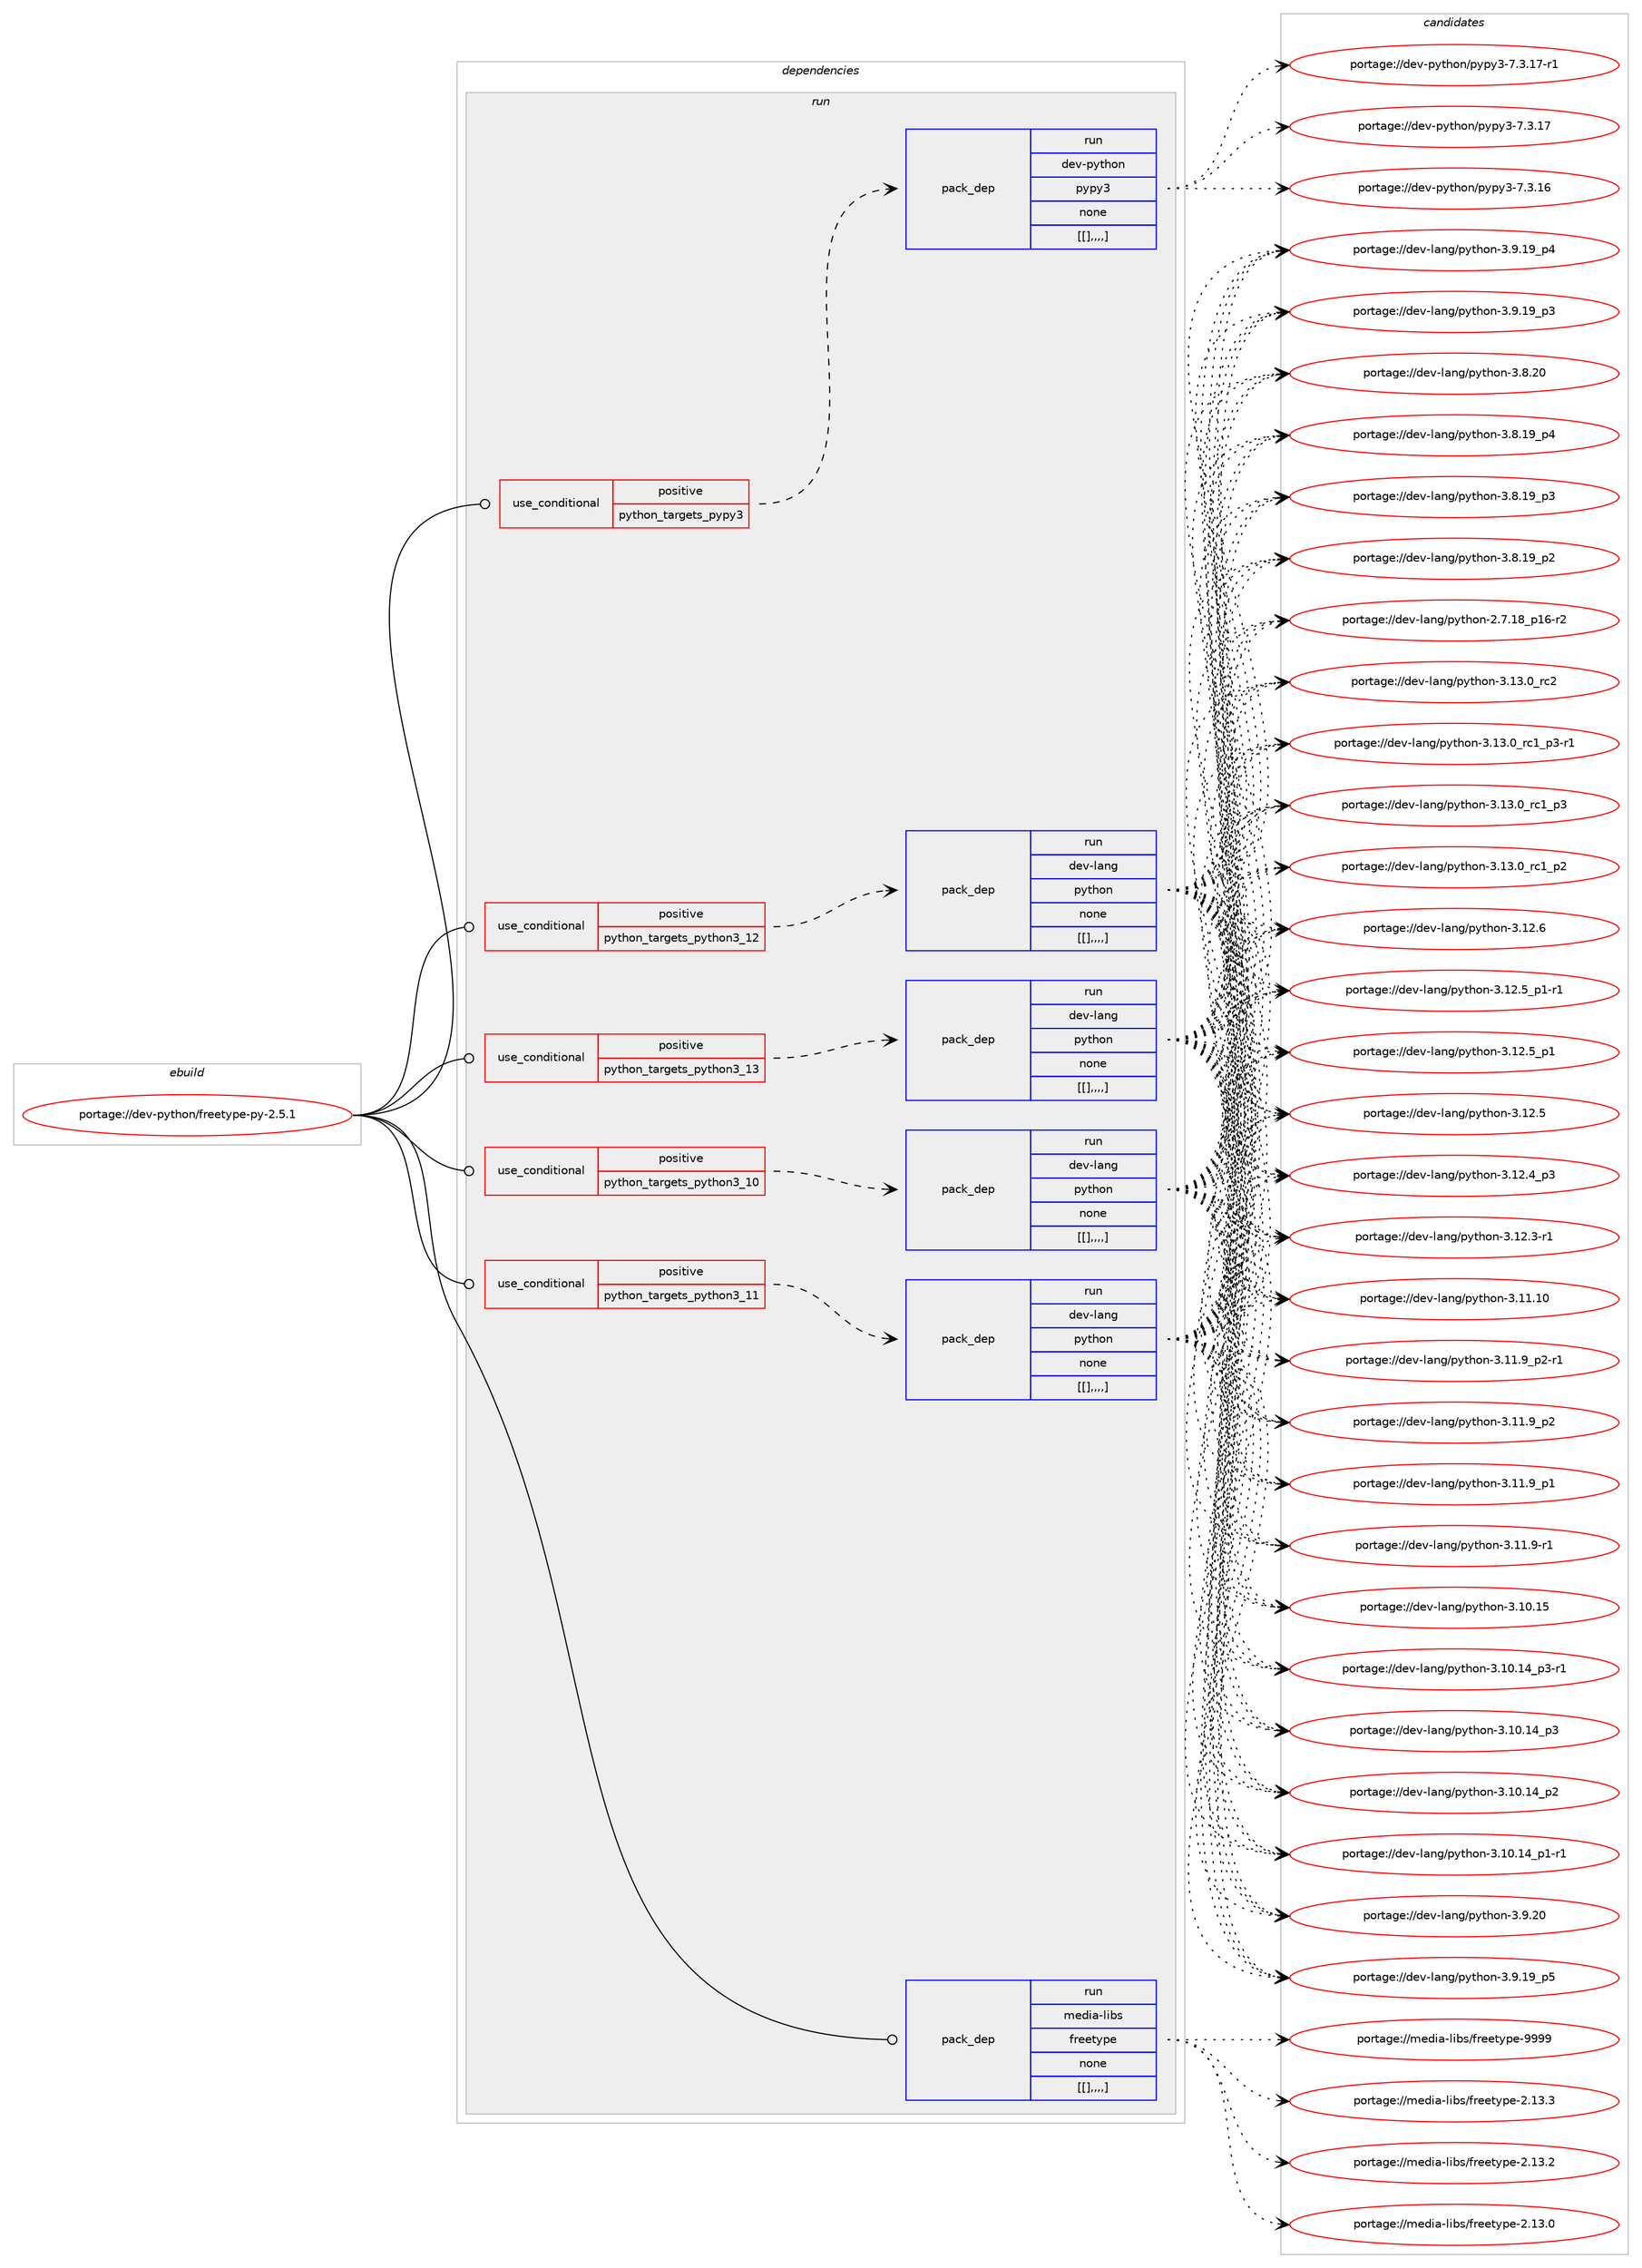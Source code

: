 digraph prolog {

# *************
# Graph options
# *************

newrank=true;
concentrate=true;
compound=true;
graph [rankdir=LR,fontname=Helvetica,fontsize=10,ranksep=1.5];#, ranksep=2.5, nodesep=0.2];
edge  [arrowhead=vee];
node  [fontname=Helvetica,fontsize=10];

# **********
# The ebuild
# **********

subgraph cluster_leftcol {
color=gray;
label=<<i>ebuild</i>>;
id [label="portage://dev-python/freetype-py-2.5.1", color=red, width=4, href="../dev-python/freetype-py-2.5.1.svg"];
}

# ****************
# The dependencies
# ****************

subgraph cluster_midcol {
color=gray;
label=<<i>dependencies</i>>;
subgraph cluster_compile {
fillcolor="#eeeeee";
style=filled;
label=<<i>compile</i>>;
}
subgraph cluster_compileandrun {
fillcolor="#eeeeee";
style=filled;
label=<<i>compile and run</i>>;
}
subgraph cluster_run {
fillcolor="#eeeeee";
style=filled;
label=<<i>run</i>>;
subgraph cond33526 {
dependency147646 [label=<<TABLE BORDER="0" CELLBORDER="1" CELLSPACING="0" CELLPADDING="4"><TR><TD ROWSPAN="3" CELLPADDING="10">use_conditional</TD></TR><TR><TD>positive</TD></TR><TR><TD>python_targets_pypy3</TD></TR></TABLE>>, shape=none, color=red];
subgraph pack112902 {
dependency147647 [label=<<TABLE BORDER="0" CELLBORDER="1" CELLSPACING="0" CELLPADDING="4" WIDTH="220"><TR><TD ROWSPAN="6" CELLPADDING="30">pack_dep</TD></TR><TR><TD WIDTH="110">run</TD></TR><TR><TD>dev-python</TD></TR><TR><TD>pypy3</TD></TR><TR><TD>none</TD></TR><TR><TD>[[],,,,]</TD></TR></TABLE>>, shape=none, color=blue];
}
dependency147646:e -> dependency147647:w [weight=20,style="dashed",arrowhead="vee"];
}
id:e -> dependency147646:w [weight=20,style="solid",arrowhead="odot"];
subgraph cond33527 {
dependency147648 [label=<<TABLE BORDER="0" CELLBORDER="1" CELLSPACING="0" CELLPADDING="4"><TR><TD ROWSPAN="3" CELLPADDING="10">use_conditional</TD></TR><TR><TD>positive</TD></TR><TR><TD>python_targets_python3_10</TD></TR></TABLE>>, shape=none, color=red];
subgraph pack112903 {
dependency147649 [label=<<TABLE BORDER="0" CELLBORDER="1" CELLSPACING="0" CELLPADDING="4" WIDTH="220"><TR><TD ROWSPAN="6" CELLPADDING="30">pack_dep</TD></TR><TR><TD WIDTH="110">run</TD></TR><TR><TD>dev-lang</TD></TR><TR><TD>python</TD></TR><TR><TD>none</TD></TR><TR><TD>[[],,,,]</TD></TR></TABLE>>, shape=none, color=blue];
}
dependency147648:e -> dependency147649:w [weight=20,style="dashed",arrowhead="vee"];
}
id:e -> dependency147648:w [weight=20,style="solid",arrowhead="odot"];
subgraph cond33528 {
dependency147650 [label=<<TABLE BORDER="0" CELLBORDER="1" CELLSPACING="0" CELLPADDING="4"><TR><TD ROWSPAN="3" CELLPADDING="10">use_conditional</TD></TR><TR><TD>positive</TD></TR><TR><TD>python_targets_python3_11</TD></TR></TABLE>>, shape=none, color=red];
subgraph pack112904 {
dependency147651 [label=<<TABLE BORDER="0" CELLBORDER="1" CELLSPACING="0" CELLPADDING="4" WIDTH="220"><TR><TD ROWSPAN="6" CELLPADDING="30">pack_dep</TD></TR><TR><TD WIDTH="110">run</TD></TR><TR><TD>dev-lang</TD></TR><TR><TD>python</TD></TR><TR><TD>none</TD></TR><TR><TD>[[],,,,]</TD></TR></TABLE>>, shape=none, color=blue];
}
dependency147650:e -> dependency147651:w [weight=20,style="dashed",arrowhead="vee"];
}
id:e -> dependency147650:w [weight=20,style="solid",arrowhead="odot"];
subgraph cond33529 {
dependency147652 [label=<<TABLE BORDER="0" CELLBORDER="1" CELLSPACING="0" CELLPADDING="4"><TR><TD ROWSPAN="3" CELLPADDING="10">use_conditional</TD></TR><TR><TD>positive</TD></TR><TR><TD>python_targets_python3_12</TD></TR></TABLE>>, shape=none, color=red];
subgraph pack112905 {
dependency147653 [label=<<TABLE BORDER="0" CELLBORDER="1" CELLSPACING="0" CELLPADDING="4" WIDTH="220"><TR><TD ROWSPAN="6" CELLPADDING="30">pack_dep</TD></TR><TR><TD WIDTH="110">run</TD></TR><TR><TD>dev-lang</TD></TR><TR><TD>python</TD></TR><TR><TD>none</TD></TR><TR><TD>[[],,,,]</TD></TR></TABLE>>, shape=none, color=blue];
}
dependency147652:e -> dependency147653:w [weight=20,style="dashed",arrowhead="vee"];
}
id:e -> dependency147652:w [weight=20,style="solid",arrowhead="odot"];
subgraph cond33530 {
dependency147654 [label=<<TABLE BORDER="0" CELLBORDER="1" CELLSPACING="0" CELLPADDING="4"><TR><TD ROWSPAN="3" CELLPADDING="10">use_conditional</TD></TR><TR><TD>positive</TD></TR><TR><TD>python_targets_python3_13</TD></TR></TABLE>>, shape=none, color=red];
subgraph pack112906 {
dependency147655 [label=<<TABLE BORDER="0" CELLBORDER="1" CELLSPACING="0" CELLPADDING="4" WIDTH="220"><TR><TD ROWSPAN="6" CELLPADDING="30">pack_dep</TD></TR><TR><TD WIDTH="110">run</TD></TR><TR><TD>dev-lang</TD></TR><TR><TD>python</TD></TR><TR><TD>none</TD></TR><TR><TD>[[],,,,]</TD></TR></TABLE>>, shape=none, color=blue];
}
dependency147654:e -> dependency147655:w [weight=20,style="dashed",arrowhead="vee"];
}
id:e -> dependency147654:w [weight=20,style="solid",arrowhead="odot"];
subgraph pack112907 {
dependency147656 [label=<<TABLE BORDER="0" CELLBORDER="1" CELLSPACING="0" CELLPADDING="4" WIDTH="220"><TR><TD ROWSPAN="6" CELLPADDING="30">pack_dep</TD></TR><TR><TD WIDTH="110">run</TD></TR><TR><TD>media-libs</TD></TR><TR><TD>freetype</TD></TR><TR><TD>none</TD></TR><TR><TD>[[],,,,]</TD></TR></TABLE>>, shape=none, color=blue];
}
id:e -> dependency147656:w [weight=20,style="solid",arrowhead="odot"];
}
}

# **************
# The candidates
# **************

subgraph cluster_choices {
rank=same;
color=gray;
label=<<i>candidates</i>>;

subgraph choice112902 {
color=black;
nodesep=1;
choice100101118451121211161041111104711212111212151455546514649554511449 [label="portage://dev-python/pypy3-7.3.17-r1", color=red, width=4,href="../dev-python/pypy3-7.3.17-r1.svg"];
choice10010111845112121116104111110471121211121215145554651464955 [label="portage://dev-python/pypy3-7.3.17", color=red, width=4,href="../dev-python/pypy3-7.3.17.svg"];
choice10010111845112121116104111110471121211121215145554651464954 [label="portage://dev-python/pypy3-7.3.16", color=red, width=4,href="../dev-python/pypy3-7.3.16.svg"];
dependency147647:e -> choice100101118451121211161041111104711212111212151455546514649554511449:w [style=dotted,weight="100"];
dependency147647:e -> choice10010111845112121116104111110471121211121215145554651464955:w [style=dotted,weight="100"];
dependency147647:e -> choice10010111845112121116104111110471121211121215145554651464954:w [style=dotted,weight="100"];
}
subgraph choice112903 {
color=black;
nodesep=1;
choice10010111845108971101034711212111610411111045514649514648951149950 [label="portage://dev-lang/python-3.13.0_rc2", color=red, width=4,href="../dev-lang/python-3.13.0_rc2.svg"];
choice1001011184510897110103471121211161041111104551464951464895114994995112514511449 [label="portage://dev-lang/python-3.13.0_rc1_p3-r1", color=red, width=4,href="../dev-lang/python-3.13.0_rc1_p3-r1.svg"];
choice100101118451089711010347112121116104111110455146495146489511499499511251 [label="portage://dev-lang/python-3.13.0_rc1_p3", color=red, width=4,href="../dev-lang/python-3.13.0_rc1_p3.svg"];
choice100101118451089711010347112121116104111110455146495146489511499499511250 [label="portage://dev-lang/python-3.13.0_rc1_p2", color=red, width=4,href="../dev-lang/python-3.13.0_rc1_p2.svg"];
choice10010111845108971101034711212111610411111045514649504654 [label="portage://dev-lang/python-3.12.6", color=red, width=4,href="../dev-lang/python-3.12.6.svg"];
choice1001011184510897110103471121211161041111104551464950465395112494511449 [label="portage://dev-lang/python-3.12.5_p1-r1", color=red, width=4,href="../dev-lang/python-3.12.5_p1-r1.svg"];
choice100101118451089711010347112121116104111110455146495046539511249 [label="portage://dev-lang/python-3.12.5_p1", color=red, width=4,href="../dev-lang/python-3.12.5_p1.svg"];
choice10010111845108971101034711212111610411111045514649504653 [label="portage://dev-lang/python-3.12.5", color=red, width=4,href="../dev-lang/python-3.12.5.svg"];
choice100101118451089711010347112121116104111110455146495046529511251 [label="portage://dev-lang/python-3.12.4_p3", color=red, width=4,href="../dev-lang/python-3.12.4_p3.svg"];
choice100101118451089711010347112121116104111110455146495046514511449 [label="portage://dev-lang/python-3.12.3-r1", color=red, width=4,href="../dev-lang/python-3.12.3-r1.svg"];
choice1001011184510897110103471121211161041111104551464949464948 [label="portage://dev-lang/python-3.11.10", color=red, width=4,href="../dev-lang/python-3.11.10.svg"];
choice1001011184510897110103471121211161041111104551464949465795112504511449 [label="portage://dev-lang/python-3.11.9_p2-r1", color=red, width=4,href="../dev-lang/python-3.11.9_p2-r1.svg"];
choice100101118451089711010347112121116104111110455146494946579511250 [label="portage://dev-lang/python-3.11.9_p2", color=red, width=4,href="../dev-lang/python-3.11.9_p2.svg"];
choice100101118451089711010347112121116104111110455146494946579511249 [label="portage://dev-lang/python-3.11.9_p1", color=red, width=4,href="../dev-lang/python-3.11.9_p1.svg"];
choice100101118451089711010347112121116104111110455146494946574511449 [label="portage://dev-lang/python-3.11.9-r1", color=red, width=4,href="../dev-lang/python-3.11.9-r1.svg"];
choice1001011184510897110103471121211161041111104551464948464953 [label="portage://dev-lang/python-3.10.15", color=red, width=4,href="../dev-lang/python-3.10.15.svg"];
choice100101118451089711010347112121116104111110455146494846495295112514511449 [label="portage://dev-lang/python-3.10.14_p3-r1", color=red, width=4,href="../dev-lang/python-3.10.14_p3-r1.svg"];
choice10010111845108971101034711212111610411111045514649484649529511251 [label="portage://dev-lang/python-3.10.14_p3", color=red, width=4,href="../dev-lang/python-3.10.14_p3.svg"];
choice10010111845108971101034711212111610411111045514649484649529511250 [label="portage://dev-lang/python-3.10.14_p2", color=red, width=4,href="../dev-lang/python-3.10.14_p2.svg"];
choice100101118451089711010347112121116104111110455146494846495295112494511449 [label="portage://dev-lang/python-3.10.14_p1-r1", color=red, width=4,href="../dev-lang/python-3.10.14_p1-r1.svg"];
choice10010111845108971101034711212111610411111045514657465048 [label="portage://dev-lang/python-3.9.20", color=red, width=4,href="../dev-lang/python-3.9.20.svg"];
choice100101118451089711010347112121116104111110455146574649579511253 [label="portage://dev-lang/python-3.9.19_p5", color=red, width=4,href="../dev-lang/python-3.9.19_p5.svg"];
choice100101118451089711010347112121116104111110455146574649579511252 [label="portage://dev-lang/python-3.9.19_p4", color=red, width=4,href="../dev-lang/python-3.9.19_p4.svg"];
choice100101118451089711010347112121116104111110455146574649579511251 [label="portage://dev-lang/python-3.9.19_p3", color=red, width=4,href="../dev-lang/python-3.9.19_p3.svg"];
choice10010111845108971101034711212111610411111045514656465048 [label="portage://dev-lang/python-3.8.20", color=red, width=4,href="../dev-lang/python-3.8.20.svg"];
choice100101118451089711010347112121116104111110455146564649579511252 [label="portage://dev-lang/python-3.8.19_p4", color=red, width=4,href="../dev-lang/python-3.8.19_p4.svg"];
choice100101118451089711010347112121116104111110455146564649579511251 [label="portage://dev-lang/python-3.8.19_p3", color=red, width=4,href="../dev-lang/python-3.8.19_p3.svg"];
choice100101118451089711010347112121116104111110455146564649579511250 [label="portage://dev-lang/python-3.8.19_p2", color=red, width=4,href="../dev-lang/python-3.8.19_p2.svg"];
choice100101118451089711010347112121116104111110455046554649569511249544511450 [label="portage://dev-lang/python-2.7.18_p16-r2", color=red, width=4,href="../dev-lang/python-2.7.18_p16-r2.svg"];
dependency147649:e -> choice10010111845108971101034711212111610411111045514649514648951149950:w [style=dotted,weight="100"];
dependency147649:e -> choice1001011184510897110103471121211161041111104551464951464895114994995112514511449:w [style=dotted,weight="100"];
dependency147649:e -> choice100101118451089711010347112121116104111110455146495146489511499499511251:w [style=dotted,weight="100"];
dependency147649:e -> choice100101118451089711010347112121116104111110455146495146489511499499511250:w [style=dotted,weight="100"];
dependency147649:e -> choice10010111845108971101034711212111610411111045514649504654:w [style=dotted,weight="100"];
dependency147649:e -> choice1001011184510897110103471121211161041111104551464950465395112494511449:w [style=dotted,weight="100"];
dependency147649:e -> choice100101118451089711010347112121116104111110455146495046539511249:w [style=dotted,weight="100"];
dependency147649:e -> choice10010111845108971101034711212111610411111045514649504653:w [style=dotted,weight="100"];
dependency147649:e -> choice100101118451089711010347112121116104111110455146495046529511251:w [style=dotted,weight="100"];
dependency147649:e -> choice100101118451089711010347112121116104111110455146495046514511449:w [style=dotted,weight="100"];
dependency147649:e -> choice1001011184510897110103471121211161041111104551464949464948:w [style=dotted,weight="100"];
dependency147649:e -> choice1001011184510897110103471121211161041111104551464949465795112504511449:w [style=dotted,weight="100"];
dependency147649:e -> choice100101118451089711010347112121116104111110455146494946579511250:w [style=dotted,weight="100"];
dependency147649:e -> choice100101118451089711010347112121116104111110455146494946579511249:w [style=dotted,weight="100"];
dependency147649:e -> choice100101118451089711010347112121116104111110455146494946574511449:w [style=dotted,weight="100"];
dependency147649:e -> choice1001011184510897110103471121211161041111104551464948464953:w [style=dotted,weight="100"];
dependency147649:e -> choice100101118451089711010347112121116104111110455146494846495295112514511449:w [style=dotted,weight="100"];
dependency147649:e -> choice10010111845108971101034711212111610411111045514649484649529511251:w [style=dotted,weight="100"];
dependency147649:e -> choice10010111845108971101034711212111610411111045514649484649529511250:w [style=dotted,weight="100"];
dependency147649:e -> choice100101118451089711010347112121116104111110455146494846495295112494511449:w [style=dotted,weight="100"];
dependency147649:e -> choice10010111845108971101034711212111610411111045514657465048:w [style=dotted,weight="100"];
dependency147649:e -> choice100101118451089711010347112121116104111110455146574649579511253:w [style=dotted,weight="100"];
dependency147649:e -> choice100101118451089711010347112121116104111110455146574649579511252:w [style=dotted,weight="100"];
dependency147649:e -> choice100101118451089711010347112121116104111110455146574649579511251:w [style=dotted,weight="100"];
dependency147649:e -> choice10010111845108971101034711212111610411111045514656465048:w [style=dotted,weight="100"];
dependency147649:e -> choice100101118451089711010347112121116104111110455146564649579511252:w [style=dotted,weight="100"];
dependency147649:e -> choice100101118451089711010347112121116104111110455146564649579511251:w [style=dotted,weight="100"];
dependency147649:e -> choice100101118451089711010347112121116104111110455146564649579511250:w [style=dotted,weight="100"];
dependency147649:e -> choice100101118451089711010347112121116104111110455046554649569511249544511450:w [style=dotted,weight="100"];
}
subgraph choice112904 {
color=black;
nodesep=1;
choice10010111845108971101034711212111610411111045514649514648951149950 [label="portage://dev-lang/python-3.13.0_rc2", color=red, width=4,href="../dev-lang/python-3.13.0_rc2.svg"];
choice1001011184510897110103471121211161041111104551464951464895114994995112514511449 [label="portage://dev-lang/python-3.13.0_rc1_p3-r1", color=red, width=4,href="../dev-lang/python-3.13.0_rc1_p3-r1.svg"];
choice100101118451089711010347112121116104111110455146495146489511499499511251 [label="portage://dev-lang/python-3.13.0_rc1_p3", color=red, width=4,href="../dev-lang/python-3.13.0_rc1_p3.svg"];
choice100101118451089711010347112121116104111110455146495146489511499499511250 [label="portage://dev-lang/python-3.13.0_rc1_p2", color=red, width=4,href="../dev-lang/python-3.13.0_rc1_p2.svg"];
choice10010111845108971101034711212111610411111045514649504654 [label="portage://dev-lang/python-3.12.6", color=red, width=4,href="../dev-lang/python-3.12.6.svg"];
choice1001011184510897110103471121211161041111104551464950465395112494511449 [label="portage://dev-lang/python-3.12.5_p1-r1", color=red, width=4,href="../dev-lang/python-3.12.5_p1-r1.svg"];
choice100101118451089711010347112121116104111110455146495046539511249 [label="portage://dev-lang/python-3.12.5_p1", color=red, width=4,href="../dev-lang/python-3.12.5_p1.svg"];
choice10010111845108971101034711212111610411111045514649504653 [label="portage://dev-lang/python-3.12.5", color=red, width=4,href="../dev-lang/python-3.12.5.svg"];
choice100101118451089711010347112121116104111110455146495046529511251 [label="portage://dev-lang/python-3.12.4_p3", color=red, width=4,href="../dev-lang/python-3.12.4_p3.svg"];
choice100101118451089711010347112121116104111110455146495046514511449 [label="portage://dev-lang/python-3.12.3-r1", color=red, width=4,href="../dev-lang/python-3.12.3-r1.svg"];
choice1001011184510897110103471121211161041111104551464949464948 [label="portage://dev-lang/python-3.11.10", color=red, width=4,href="../dev-lang/python-3.11.10.svg"];
choice1001011184510897110103471121211161041111104551464949465795112504511449 [label="portage://dev-lang/python-3.11.9_p2-r1", color=red, width=4,href="../dev-lang/python-3.11.9_p2-r1.svg"];
choice100101118451089711010347112121116104111110455146494946579511250 [label="portage://dev-lang/python-3.11.9_p2", color=red, width=4,href="../dev-lang/python-3.11.9_p2.svg"];
choice100101118451089711010347112121116104111110455146494946579511249 [label="portage://dev-lang/python-3.11.9_p1", color=red, width=4,href="../dev-lang/python-3.11.9_p1.svg"];
choice100101118451089711010347112121116104111110455146494946574511449 [label="portage://dev-lang/python-3.11.9-r1", color=red, width=4,href="../dev-lang/python-3.11.9-r1.svg"];
choice1001011184510897110103471121211161041111104551464948464953 [label="portage://dev-lang/python-3.10.15", color=red, width=4,href="../dev-lang/python-3.10.15.svg"];
choice100101118451089711010347112121116104111110455146494846495295112514511449 [label="portage://dev-lang/python-3.10.14_p3-r1", color=red, width=4,href="../dev-lang/python-3.10.14_p3-r1.svg"];
choice10010111845108971101034711212111610411111045514649484649529511251 [label="portage://dev-lang/python-3.10.14_p3", color=red, width=4,href="../dev-lang/python-3.10.14_p3.svg"];
choice10010111845108971101034711212111610411111045514649484649529511250 [label="portage://dev-lang/python-3.10.14_p2", color=red, width=4,href="../dev-lang/python-3.10.14_p2.svg"];
choice100101118451089711010347112121116104111110455146494846495295112494511449 [label="portage://dev-lang/python-3.10.14_p1-r1", color=red, width=4,href="../dev-lang/python-3.10.14_p1-r1.svg"];
choice10010111845108971101034711212111610411111045514657465048 [label="portage://dev-lang/python-3.9.20", color=red, width=4,href="../dev-lang/python-3.9.20.svg"];
choice100101118451089711010347112121116104111110455146574649579511253 [label="portage://dev-lang/python-3.9.19_p5", color=red, width=4,href="../dev-lang/python-3.9.19_p5.svg"];
choice100101118451089711010347112121116104111110455146574649579511252 [label="portage://dev-lang/python-3.9.19_p4", color=red, width=4,href="../dev-lang/python-3.9.19_p4.svg"];
choice100101118451089711010347112121116104111110455146574649579511251 [label="portage://dev-lang/python-3.9.19_p3", color=red, width=4,href="../dev-lang/python-3.9.19_p3.svg"];
choice10010111845108971101034711212111610411111045514656465048 [label="portage://dev-lang/python-3.8.20", color=red, width=4,href="../dev-lang/python-3.8.20.svg"];
choice100101118451089711010347112121116104111110455146564649579511252 [label="portage://dev-lang/python-3.8.19_p4", color=red, width=4,href="../dev-lang/python-3.8.19_p4.svg"];
choice100101118451089711010347112121116104111110455146564649579511251 [label="portage://dev-lang/python-3.8.19_p3", color=red, width=4,href="../dev-lang/python-3.8.19_p3.svg"];
choice100101118451089711010347112121116104111110455146564649579511250 [label="portage://dev-lang/python-3.8.19_p2", color=red, width=4,href="../dev-lang/python-3.8.19_p2.svg"];
choice100101118451089711010347112121116104111110455046554649569511249544511450 [label="portage://dev-lang/python-2.7.18_p16-r2", color=red, width=4,href="../dev-lang/python-2.7.18_p16-r2.svg"];
dependency147651:e -> choice10010111845108971101034711212111610411111045514649514648951149950:w [style=dotted,weight="100"];
dependency147651:e -> choice1001011184510897110103471121211161041111104551464951464895114994995112514511449:w [style=dotted,weight="100"];
dependency147651:e -> choice100101118451089711010347112121116104111110455146495146489511499499511251:w [style=dotted,weight="100"];
dependency147651:e -> choice100101118451089711010347112121116104111110455146495146489511499499511250:w [style=dotted,weight="100"];
dependency147651:e -> choice10010111845108971101034711212111610411111045514649504654:w [style=dotted,weight="100"];
dependency147651:e -> choice1001011184510897110103471121211161041111104551464950465395112494511449:w [style=dotted,weight="100"];
dependency147651:e -> choice100101118451089711010347112121116104111110455146495046539511249:w [style=dotted,weight="100"];
dependency147651:e -> choice10010111845108971101034711212111610411111045514649504653:w [style=dotted,weight="100"];
dependency147651:e -> choice100101118451089711010347112121116104111110455146495046529511251:w [style=dotted,weight="100"];
dependency147651:e -> choice100101118451089711010347112121116104111110455146495046514511449:w [style=dotted,weight="100"];
dependency147651:e -> choice1001011184510897110103471121211161041111104551464949464948:w [style=dotted,weight="100"];
dependency147651:e -> choice1001011184510897110103471121211161041111104551464949465795112504511449:w [style=dotted,weight="100"];
dependency147651:e -> choice100101118451089711010347112121116104111110455146494946579511250:w [style=dotted,weight="100"];
dependency147651:e -> choice100101118451089711010347112121116104111110455146494946579511249:w [style=dotted,weight="100"];
dependency147651:e -> choice100101118451089711010347112121116104111110455146494946574511449:w [style=dotted,weight="100"];
dependency147651:e -> choice1001011184510897110103471121211161041111104551464948464953:w [style=dotted,weight="100"];
dependency147651:e -> choice100101118451089711010347112121116104111110455146494846495295112514511449:w [style=dotted,weight="100"];
dependency147651:e -> choice10010111845108971101034711212111610411111045514649484649529511251:w [style=dotted,weight="100"];
dependency147651:e -> choice10010111845108971101034711212111610411111045514649484649529511250:w [style=dotted,weight="100"];
dependency147651:e -> choice100101118451089711010347112121116104111110455146494846495295112494511449:w [style=dotted,weight="100"];
dependency147651:e -> choice10010111845108971101034711212111610411111045514657465048:w [style=dotted,weight="100"];
dependency147651:e -> choice100101118451089711010347112121116104111110455146574649579511253:w [style=dotted,weight="100"];
dependency147651:e -> choice100101118451089711010347112121116104111110455146574649579511252:w [style=dotted,weight="100"];
dependency147651:e -> choice100101118451089711010347112121116104111110455146574649579511251:w [style=dotted,weight="100"];
dependency147651:e -> choice10010111845108971101034711212111610411111045514656465048:w [style=dotted,weight="100"];
dependency147651:e -> choice100101118451089711010347112121116104111110455146564649579511252:w [style=dotted,weight="100"];
dependency147651:e -> choice100101118451089711010347112121116104111110455146564649579511251:w [style=dotted,weight="100"];
dependency147651:e -> choice100101118451089711010347112121116104111110455146564649579511250:w [style=dotted,weight="100"];
dependency147651:e -> choice100101118451089711010347112121116104111110455046554649569511249544511450:w [style=dotted,weight="100"];
}
subgraph choice112905 {
color=black;
nodesep=1;
choice10010111845108971101034711212111610411111045514649514648951149950 [label="portage://dev-lang/python-3.13.0_rc2", color=red, width=4,href="../dev-lang/python-3.13.0_rc2.svg"];
choice1001011184510897110103471121211161041111104551464951464895114994995112514511449 [label="portage://dev-lang/python-3.13.0_rc1_p3-r1", color=red, width=4,href="../dev-lang/python-3.13.0_rc1_p3-r1.svg"];
choice100101118451089711010347112121116104111110455146495146489511499499511251 [label="portage://dev-lang/python-3.13.0_rc1_p3", color=red, width=4,href="../dev-lang/python-3.13.0_rc1_p3.svg"];
choice100101118451089711010347112121116104111110455146495146489511499499511250 [label="portage://dev-lang/python-3.13.0_rc1_p2", color=red, width=4,href="../dev-lang/python-3.13.0_rc1_p2.svg"];
choice10010111845108971101034711212111610411111045514649504654 [label="portage://dev-lang/python-3.12.6", color=red, width=4,href="../dev-lang/python-3.12.6.svg"];
choice1001011184510897110103471121211161041111104551464950465395112494511449 [label="portage://dev-lang/python-3.12.5_p1-r1", color=red, width=4,href="../dev-lang/python-3.12.5_p1-r1.svg"];
choice100101118451089711010347112121116104111110455146495046539511249 [label="portage://dev-lang/python-3.12.5_p1", color=red, width=4,href="../dev-lang/python-3.12.5_p1.svg"];
choice10010111845108971101034711212111610411111045514649504653 [label="portage://dev-lang/python-3.12.5", color=red, width=4,href="../dev-lang/python-3.12.5.svg"];
choice100101118451089711010347112121116104111110455146495046529511251 [label="portage://dev-lang/python-3.12.4_p3", color=red, width=4,href="../dev-lang/python-3.12.4_p3.svg"];
choice100101118451089711010347112121116104111110455146495046514511449 [label="portage://dev-lang/python-3.12.3-r1", color=red, width=4,href="../dev-lang/python-3.12.3-r1.svg"];
choice1001011184510897110103471121211161041111104551464949464948 [label="portage://dev-lang/python-3.11.10", color=red, width=4,href="../dev-lang/python-3.11.10.svg"];
choice1001011184510897110103471121211161041111104551464949465795112504511449 [label="portage://dev-lang/python-3.11.9_p2-r1", color=red, width=4,href="../dev-lang/python-3.11.9_p2-r1.svg"];
choice100101118451089711010347112121116104111110455146494946579511250 [label="portage://dev-lang/python-3.11.9_p2", color=red, width=4,href="../dev-lang/python-3.11.9_p2.svg"];
choice100101118451089711010347112121116104111110455146494946579511249 [label="portage://dev-lang/python-3.11.9_p1", color=red, width=4,href="../dev-lang/python-3.11.9_p1.svg"];
choice100101118451089711010347112121116104111110455146494946574511449 [label="portage://dev-lang/python-3.11.9-r1", color=red, width=4,href="../dev-lang/python-3.11.9-r1.svg"];
choice1001011184510897110103471121211161041111104551464948464953 [label="portage://dev-lang/python-3.10.15", color=red, width=4,href="../dev-lang/python-3.10.15.svg"];
choice100101118451089711010347112121116104111110455146494846495295112514511449 [label="portage://dev-lang/python-3.10.14_p3-r1", color=red, width=4,href="../dev-lang/python-3.10.14_p3-r1.svg"];
choice10010111845108971101034711212111610411111045514649484649529511251 [label="portage://dev-lang/python-3.10.14_p3", color=red, width=4,href="../dev-lang/python-3.10.14_p3.svg"];
choice10010111845108971101034711212111610411111045514649484649529511250 [label="portage://dev-lang/python-3.10.14_p2", color=red, width=4,href="../dev-lang/python-3.10.14_p2.svg"];
choice100101118451089711010347112121116104111110455146494846495295112494511449 [label="portage://dev-lang/python-3.10.14_p1-r1", color=red, width=4,href="../dev-lang/python-3.10.14_p1-r1.svg"];
choice10010111845108971101034711212111610411111045514657465048 [label="portage://dev-lang/python-3.9.20", color=red, width=4,href="../dev-lang/python-3.9.20.svg"];
choice100101118451089711010347112121116104111110455146574649579511253 [label="portage://dev-lang/python-3.9.19_p5", color=red, width=4,href="../dev-lang/python-3.9.19_p5.svg"];
choice100101118451089711010347112121116104111110455146574649579511252 [label="portage://dev-lang/python-3.9.19_p4", color=red, width=4,href="../dev-lang/python-3.9.19_p4.svg"];
choice100101118451089711010347112121116104111110455146574649579511251 [label="portage://dev-lang/python-3.9.19_p3", color=red, width=4,href="../dev-lang/python-3.9.19_p3.svg"];
choice10010111845108971101034711212111610411111045514656465048 [label="portage://dev-lang/python-3.8.20", color=red, width=4,href="../dev-lang/python-3.8.20.svg"];
choice100101118451089711010347112121116104111110455146564649579511252 [label="portage://dev-lang/python-3.8.19_p4", color=red, width=4,href="../dev-lang/python-3.8.19_p4.svg"];
choice100101118451089711010347112121116104111110455146564649579511251 [label="portage://dev-lang/python-3.8.19_p3", color=red, width=4,href="../dev-lang/python-3.8.19_p3.svg"];
choice100101118451089711010347112121116104111110455146564649579511250 [label="portage://dev-lang/python-3.8.19_p2", color=red, width=4,href="../dev-lang/python-3.8.19_p2.svg"];
choice100101118451089711010347112121116104111110455046554649569511249544511450 [label="portage://dev-lang/python-2.7.18_p16-r2", color=red, width=4,href="../dev-lang/python-2.7.18_p16-r2.svg"];
dependency147653:e -> choice10010111845108971101034711212111610411111045514649514648951149950:w [style=dotted,weight="100"];
dependency147653:e -> choice1001011184510897110103471121211161041111104551464951464895114994995112514511449:w [style=dotted,weight="100"];
dependency147653:e -> choice100101118451089711010347112121116104111110455146495146489511499499511251:w [style=dotted,weight="100"];
dependency147653:e -> choice100101118451089711010347112121116104111110455146495146489511499499511250:w [style=dotted,weight="100"];
dependency147653:e -> choice10010111845108971101034711212111610411111045514649504654:w [style=dotted,weight="100"];
dependency147653:e -> choice1001011184510897110103471121211161041111104551464950465395112494511449:w [style=dotted,weight="100"];
dependency147653:e -> choice100101118451089711010347112121116104111110455146495046539511249:w [style=dotted,weight="100"];
dependency147653:e -> choice10010111845108971101034711212111610411111045514649504653:w [style=dotted,weight="100"];
dependency147653:e -> choice100101118451089711010347112121116104111110455146495046529511251:w [style=dotted,weight="100"];
dependency147653:e -> choice100101118451089711010347112121116104111110455146495046514511449:w [style=dotted,weight="100"];
dependency147653:e -> choice1001011184510897110103471121211161041111104551464949464948:w [style=dotted,weight="100"];
dependency147653:e -> choice1001011184510897110103471121211161041111104551464949465795112504511449:w [style=dotted,weight="100"];
dependency147653:e -> choice100101118451089711010347112121116104111110455146494946579511250:w [style=dotted,weight="100"];
dependency147653:e -> choice100101118451089711010347112121116104111110455146494946579511249:w [style=dotted,weight="100"];
dependency147653:e -> choice100101118451089711010347112121116104111110455146494946574511449:w [style=dotted,weight="100"];
dependency147653:e -> choice1001011184510897110103471121211161041111104551464948464953:w [style=dotted,weight="100"];
dependency147653:e -> choice100101118451089711010347112121116104111110455146494846495295112514511449:w [style=dotted,weight="100"];
dependency147653:e -> choice10010111845108971101034711212111610411111045514649484649529511251:w [style=dotted,weight="100"];
dependency147653:e -> choice10010111845108971101034711212111610411111045514649484649529511250:w [style=dotted,weight="100"];
dependency147653:e -> choice100101118451089711010347112121116104111110455146494846495295112494511449:w [style=dotted,weight="100"];
dependency147653:e -> choice10010111845108971101034711212111610411111045514657465048:w [style=dotted,weight="100"];
dependency147653:e -> choice100101118451089711010347112121116104111110455146574649579511253:w [style=dotted,weight="100"];
dependency147653:e -> choice100101118451089711010347112121116104111110455146574649579511252:w [style=dotted,weight="100"];
dependency147653:e -> choice100101118451089711010347112121116104111110455146574649579511251:w [style=dotted,weight="100"];
dependency147653:e -> choice10010111845108971101034711212111610411111045514656465048:w [style=dotted,weight="100"];
dependency147653:e -> choice100101118451089711010347112121116104111110455146564649579511252:w [style=dotted,weight="100"];
dependency147653:e -> choice100101118451089711010347112121116104111110455146564649579511251:w [style=dotted,weight="100"];
dependency147653:e -> choice100101118451089711010347112121116104111110455146564649579511250:w [style=dotted,weight="100"];
dependency147653:e -> choice100101118451089711010347112121116104111110455046554649569511249544511450:w [style=dotted,weight="100"];
}
subgraph choice112906 {
color=black;
nodesep=1;
choice10010111845108971101034711212111610411111045514649514648951149950 [label="portage://dev-lang/python-3.13.0_rc2", color=red, width=4,href="../dev-lang/python-3.13.0_rc2.svg"];
choice1001011184510897110103471121211161041111104551464951464895114994995112514511449 [label="portage://dev-lang/python-3.13.0_rc1_p3-r1", color=red, width=4,href="../dev-lang/python-3.13.0_rc1_p3-r1.svg"];
choice100101118451089711010347112121116104111110455146495146489511499499511251 [label="portage://dev-lang/python-3.13.0_rc1_p3", color=red, width=4,href="../dev-lang/python-3.13.0_rc1_p3.svg"];
choice100101118451089711010347112121116104111110455146495146489511499499511250 [label="portage://dev-lang/python-3.13.0_rc1_p2", color=red, width=4,href="../dev-lang/python-3.13.0_rc1_p2.svg"];
choice10010111845108971101034711212111610411111045514649504654 [label="portage://dev-lang/python-3.12.6", color=red, width=4,href="../dev-lang/python-3.12.6.svg"];
choice1001011184510897110103471121211161041111104551464950465395112494511449 [label="portage://dev-lang/python-3.12.5_p1-r1", color=red, width=4,href="../dev-lang/python-3.12.5_p1-r1.svg"];
choice100101118451089711010347112121116104111110455146495046539511249 [label="portage://dev-lang/python-3.12.5_p1", color=red, width=4,href="../dev-lang/python-3.12.5_p1.svg"];
choice10010111845108971101034711212111610411111045514649504653 [label="portage://dev-lang/python-3.12.5", color=red, width=4,href="../dev-lang/python-3.12.5.svg"];
choice100101118451089711010347112121116104111110455146495046529511251 [label="portage://dev-lang/python-3.12.4_p3", color=red, width=4,href="../dev-lang/python-3.12.4_p3.svg"];
choice100101118451089711010347112121116104111110455146495046514511449 [label="portage://dev-lang/python-3.12.3-r1", color=red, width=4,href="../dev-lang/python-3.12.3-r1.svg"];
choice1001011184510897110103471121211161041111104551464949464948 [label="portage://dev-lang/python-3.11.10", color=red, width=4,href="../dev-lang/python-3.11.10.svg"];
choice1001011184510897110103471121211161041111104551464949465795112504511449 [label="portage://dev-lang/python-3.11.9_p2-r1", color=red, width=4,href="../dev-lang/python-3.11.9_p2-r1.svg"];
choice100101118451089711010347112121116104111110455146494946579511250 [label="portage://dev-lang/python-3.11.9_p2", color=red, width=4,href="../dev-lang/python-3.11.9_p2.svg"];
choice100101118451089711010347112121116104111110455146494946579511249 [label="portage://dev-lang/python-3.11.9_p1", color=red, width=4,href="../dev-lang/python-3.11.9_p1.svg"];
choice100101118451089711010347112121116104111110455146494946574511449 [label="portage://dev-lang/python-3.11.9-r1", color=red, width=4,href="../dev-lang/python-3.11.9-r1.svg"];
choice1001011184510897110103471121211161041111104551464948464953 [label="portage://dev-lang/python-3.10.15", color=red, width=4,href="../dev-lang/python-3.10.15.svg"];
choice100101118451089711010347112121116104111110455146494846495295112514511449 [label="portage://dev-lang/python-3.10.14_p3-r1", color=red, width=4,href="../dev-lang/python-3.10.14_p3-r1.svg"];
choice10010111845108971101034711212111610411111045514649484649529511251 [label="portage://dev-lang/python-3.10.14_p3", color=red, width=4,href="../dev-lang/python-3.10.14_p3.svg"];
choice10010111845108971101034711212111610411111045514649484649529511250 [label="portage://dev-lang/python-3.10.14_p2", color=red, width=4,href="../dev-lang/python-3.10.14_p2.svg"];
choice100101118451089711010347112121116104111110455146494846495295112494511449 [label="portage://dev-lang/python-3.10.14_p1-r1", color=red, width=4,href="../dev-lang/python-3.10.14_p1-r1.svg"];
choice10010111845108971101034711212111610411111045514657465048 [label="portage://dev-lang/python-3.9.20", color=red, width=4,href="../dev-lang/python-3.9.20.svg"];
choice100101118451089711010347112121116104111110455146574649579511253 [label="portage://dev-lang/python-3.9.19_p5", color=red, width=4,href="../dev-lang/python-3.9.19_p5.svg"];
choice100101118451089711010347112121116104111110455146574649579511252 [label="portage://dev-lang/python-3.9.19_p4", color=red, width=4,href="../dev-lang/python-3.9.19_p4.svg"];
choice100101118451089711010347112121116104111110455146574649579511251 [label="portage://dev-lang/python-3.9.19_p3", color=red, width=4,href="../dev-lang/python-3.9.19_p3.svg"];
choice10010111845108971101034711212111610411111045514656465048 [label="portage://dev-lang/python-3.8.20", color=red, width=4,href="../dev-lang/python-3.8.20.svg"];
choice100101118451089711010347112121116104111110455146564649579511252 [label="portage://dev-lang/python-3.8.19_p4", color=red, width=4,href="../dev-lang/python-3.8.19_p4.svg"];
choice100101118451089711010347112121116104111110455146564649579511251 [label="portage://dev-lang/python-3.8.19_p3", color=red, width=4,href="../dev-lang/python-3.8.19_p3.svg"];
choice100101118451089711010347112121116104111110455146564649579511250 [label="portage://dev-lang/python-3.8.19_p2", color=red, width=4,href="../dev-lang/python-3.8.19_p2.svg"];
choice100101118451089711010347112121116104111110455046554649569511249544511450 [label="portage://dev-lang/python-2.7.18_p16-r2", color=red, width=4,href="../dev-lang/python-2.7.18_p16-r2.svg"];
dependency147655:e -> choice10010111845108971101034711212111610411111045514649514648951149950:w [style=dotted,weight="100"];
dependency147655:e -> choice1001011184510897110103471121211161041111104551464951464895114994995112514511449:w [style=dotted,weight="100"];
dependency147655:e -> choice100101118451089711010347112121116104111110455146495146489511499499511251:w [style=dotted,weight="100"];
dependency147655:e -> choice100101118451089711010347112121116104111110455146495146489511499499511250:w [style=dotted,weight="100"];
dependency147655:e -> choice10010111845108971101034711212111610411111045514649504654:w [style=dotted,weight="100"];
dependency147655:e -> choice1001011184510897110103471121211161041111104551464950465395112494511449:w [style=dotted,weight="100"];
dependency147655:e -> choice100101118451089711010347112121116104111110455146495046539511249:w [style=dotted,weight="100"];
dependency147655:e -> choice10010111845108971101034711212111610411111045514649504653:w [style=dotted,weight="100"];
dependency147655:e -> choice100101118451089711010347112121116104111110455146495046529511251:w [style=dotted,weight="100"];
dependency147655:e -> choice100101118451089711010347112121116104111110455146495046514511449:w [style=dotted,weight="100"];
dependency147655:e -> choice1001011184510897110103471121211161041111104551464949464948:w [style=dotted,weight="100"];
dependency147655:e -> choice1001011184510897110103471121211161041111104551464949465795112504511449:w [style=dotted,weight="100"];
dependency147655:e -> choice100101118451089711010347112121116104111110455146494946579511250:w [style=dotted,weight="100"];
dependency147655:e -> choice100101118451089711010347112121116104111110455146494946579511249:w [style=dotted,weight="100"];
dependency147655:e -> choice100101118451089711010347112121116104111110455146494946574511449:w [style=dotted,weight="100"];
dependency147655:e -> choice1001011184510897110103471121211161041111104551464948464953:w [style=dotted,weight="100"];
dependency147655:e -> choice100101118451089711010347112121116104111110455146494846495295112514511449:w [style=dotted,weight="100"];
dependency147655:e -> choice10010111845108971101034711212111610411111045514649484649529511251:w [style=dotted,weight="100"];
dependency147655:e -> choice10010111845108971101034711212111610411111045514649484649529511250:w [style=dotted,weight="100"];
dependency147655:e -> choice100101118451089711010347112121116104111110455146494846495295112494511449:w [style=dotted,weight="100"];
dependency147655:e -> choice10010111845108971101034711212111610411111045514657465048:w [style=dotted,weight="100"];
dependency147655:e -> choice100101118451089711010347112121116104111110455146574649579511253:w [style=dotted,weight="100"];
dependency147655:e -> choice100101118451089711010347112121116104111110455146574649579511252:w [style=dotted,weight="100"];
dependency147655:e -> choice100101118451089711010347112121116104111110455146574649579511251:w [style=dotted,weight="100"];
dependency147655:e -> choice10010111845108971101034711212111610411111045514656465048:w [style=dotted,weight="100"];
dependency147655:e -> choice100101118451089711010347112121116104111110455146564649579511252:w [style=dotted,weight="100"];
dependency147655:e -> choice100101118451089711010347112121116104111110455146564649579511251:w [style=dotted,weight="100"];
dependency147655:e -> choice100101118451089711010347112121116104111110455146564649579511250:w [style=dotted,weight="100"];
dependency147655:e -> choice100101118451089711010347112121116104111110455046554649569511249544511450:w [style=dotted,weight="100"];
}
subgraph choice112907 {
color=black;
nodesep=1;
choice109101100105974510810598115471021141011011161211121014557575757 [label="portage://media-libs/freetype-9999", color=red, width=4,href="../media-libs/freetype-9999.svg"];
choice1091011001059745108105981154710211410110111612111210145504649514651 [label="portage://media-libs/freetype-2.13.3", color=red, width=4,href="../media-libs/freetype-2.13.3.svg"];
choice1091011001059745108105981154710211410110111612111210145504649514650 [label="portage://media-libs/freetype-2.13.2", color=red, width=4,href="../media-libs/freetype-2.13.2.svg"];
choice1091011001059745108105981154710211410110111612111210145504649514648 [label="portage://media-libs/freetype-2.13.0", color=red, width=4,href="../media-libs/freetype-2.13.0.svg"];
dependency147656:e -> choice109101100105974510810598115471021141011011161211121014557575757:w [style=dotted,weight="100"];
dependency147656:e -> choice1091011001059745108105981154710211410110111612111210145504649514651:w [style=dotted,weight="100"];
dependency147656:e -> choice1091011001059745108105981154710211410110111612111210145504649514650:w [style=dotted,weight="100"];
dependency147656:e -> choice1091011001059745108105981154710211410110111612111210145504649514648:w [style=dotted,weight="100"];
}
}

}
